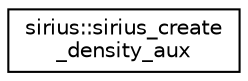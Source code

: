 digraph "Graphical Class Hierarchy"
{
 // INTERACTIVE_SVG=YES
  edge [fontname="Helvetica",fontsize="10",labelfontname="Helvetica",labelfontsize="10"];
  node [fontname="Helvetica",fontsize="10",shape=record];
  rankdir="LR";
  Node1 [label="sirius::sirius_create\l_density_aux",height=0.2,width=0.4,color="black", fillcolor="white", style="filled",URL="$interfacesirius_1_1sirius__create__density__aux.html"];
}
